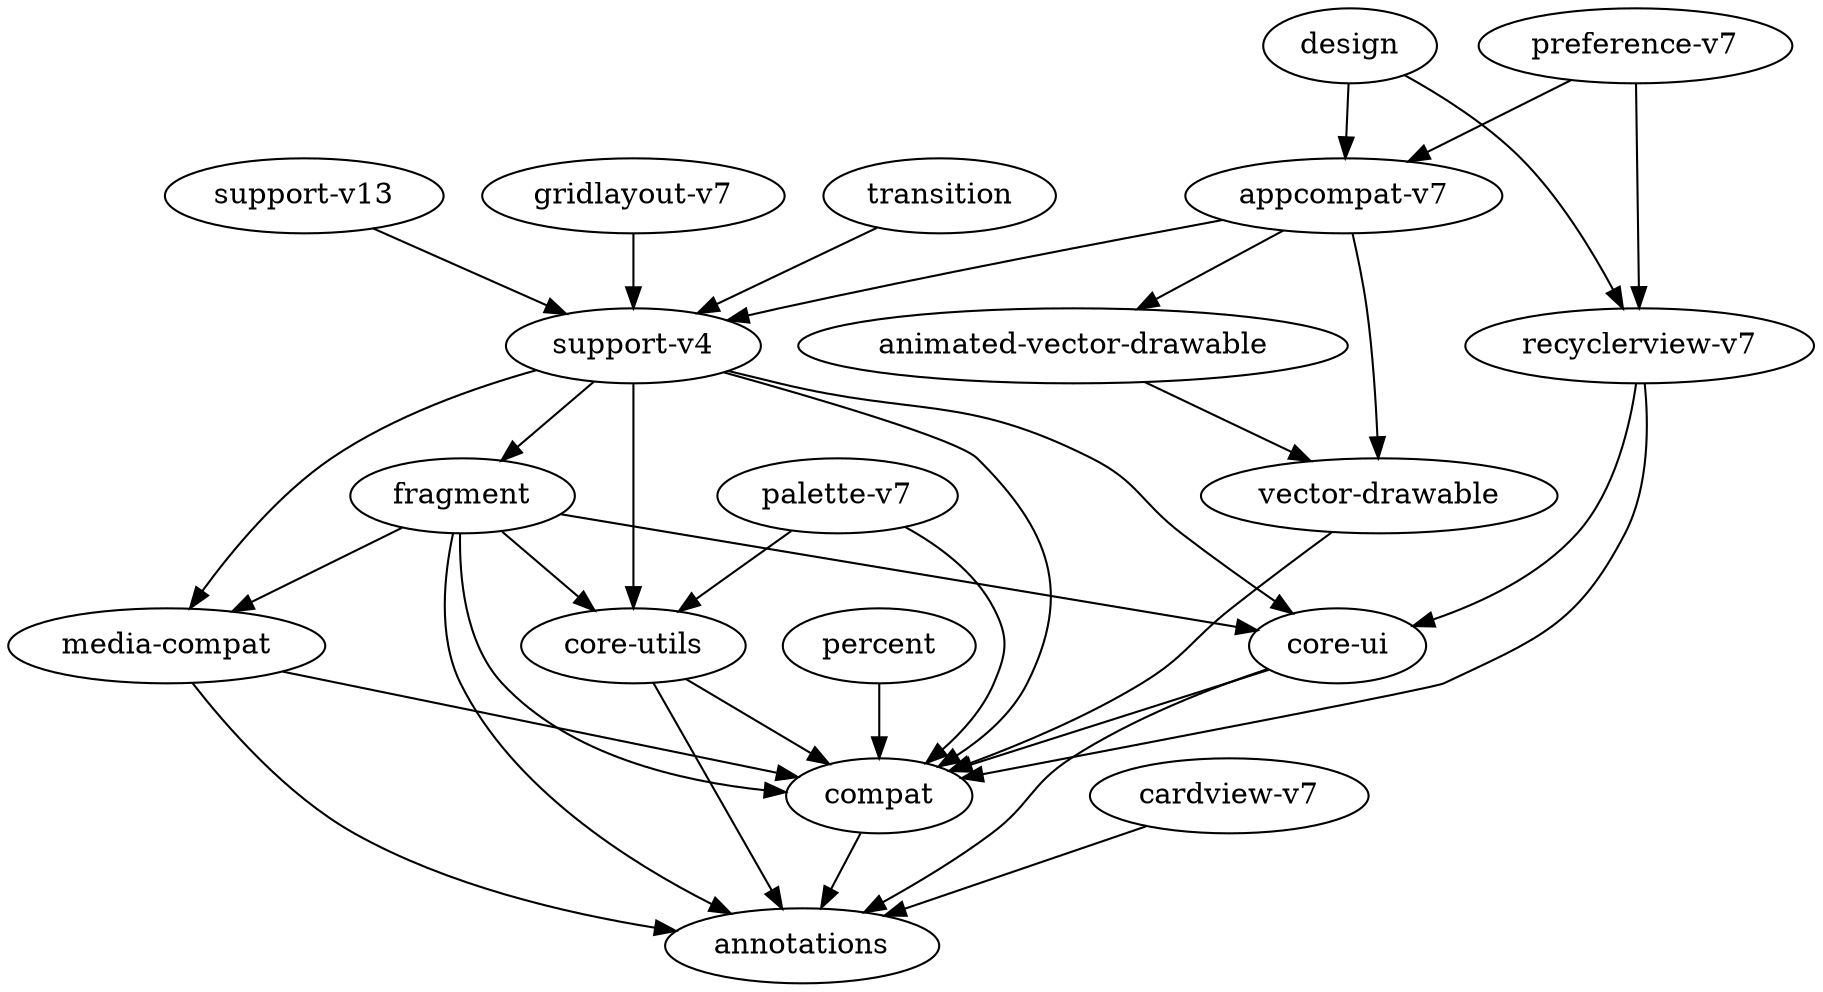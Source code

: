 digraph dependencies {
        graph [ dpi = 256 ];
        rankdir = "TB";

        "compat" -> "annotations";

        "media-compat" -> "annotations";
        "media-compat" -> "compat";

        "core-utils" -> "annotations";
        "core-utils" -> "compat";

        "core-ui" -> "annotations";
        "core-ui" -> "compat";

        "fragment" -> "annotations";
        "fragment" -> "compat";
        "fragment" -> "core-utils";
        "fragment" -> "media-compat";
        "fragment" -> "core-ui";

        "support-v4" -> "compat";
        "support-v4" -> "media-compat";
        "support-v4" -> "core-utils";
        "support-v4" -> "core-ui";
        "support-v4" -> "fragment";

        "vector-drawable" -> "compat";
        "animated-vector-drawable" -> "vector-drawable";

        "appcompat-v7" -> "support-v4";
        "appcompat-v7" -> "vector-drawable";
        "appcompat-v7" -> "animated-vector-drawable";

        "recyclerview-v7" -> "compat";
        "recyclerview-v7" -> "core-ui";

        "design" -> "appcompat-v7";
        "design" -> "recyclerview-v7";

        "support-v13" -> "support-v4";

        "preference-v7" -> "appcompat-v7";
        "preference-v7" -> "recyclerview-v7";

        "palette-v7" -> "compat";
        "palette-v7" -> "core-utils";

        "gridlayout-v7" -> "support-v4";

//        "mediarouter-v7" -> "palette-v7";
//        "mediarouter-v7" -> "appcompat-v7";

        "percent" -> "compat";

        "cardview-v7" -> "annotations";

        "transition" -> "support-v4";

//        "recommendation" -> "support-v4";

//        "leanback-v17" -> "support-v4";
//        "leanback-v17" -> "recyclerview-v7";
}
